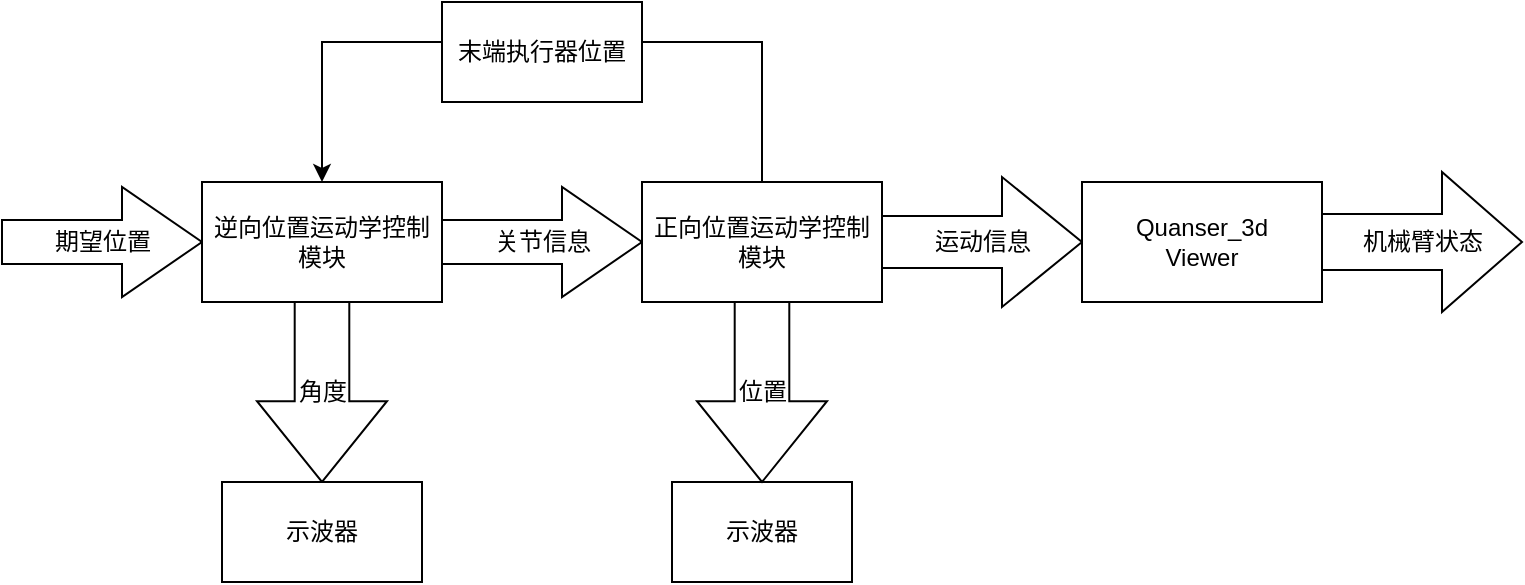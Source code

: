 <mxfile version="20.0.1" type="github">
  <diagram id="-0jsXU1VTWmk3NOjcXys" name="Page-1">
    <mxGraphModel dx="669" dy="701" grid="1" gridSize="10" guides="1" tooltips="1" connect="1" arrows="1" fold="1" page="1" pageScale="1" pageWidth="1169" pageHeight="1654" math="0" shadow="0">
      <root>
        <mxCell id="0" />
        <mxCell id="1" parent="0" />
        <mxCell id="-JPVt6Ou-QpjNSbj-48c-2" value="期望位置" style="html=1;shadow=0;dashed=0;align=center;verticalAlign=middle;shape=mxgraph.arrows2.arrow;dy=0.6;dx=40;notch=0;" vertex="1" parent="1">
          <mxGeometry x="80" y="172.5" width="100" height="55" as="geometry" />
        </mxCell>
        <mxCell id="-JPVt6Ou-QpjNSbj-48c-3" value="逆向位置运动学控制模块" style="rounded=0;whiteSpace=wrap;html=1;" vertex="1" parent="1">
          <mxGeometry x="180" y="170" width="120" height="60" as="geometry" />
        </mxCell>
        <mxCell id="-JPVt6Ou-QpjNSbj-48c-4" value="角度" style="html=1;shadow=0;dashed=0;align=center;verticalAlign=middle;shape=mxgraph.arrows2.arrow;dy=0.58;dx=40.4;direction=south;notch=0;" vertex="1" parent="1">
          <mxGeometry x="207.5" y="230" width="65" height="90" as="geometry" />
        </mxCell>
        <mxCell id="-JPVt6Ou-QpjNSbj-48c-5" value="示波器" style="rounded=0;whiteSpace=wrap;html=1;" vertex="1" parent="1">
          <mxGeometry x="190" y="320" width="100" height="50" as="geometry" />
        </mxCell>
        <mxCell id="-JPVt6Ou-QpjNSbj-48c-6" value="关节信息" style="html=1;shadow=0;dashed=0;align=center;verticalAlign=middle;shape=mxgraph.arrows2.arrow;dy=0.6;dx=40;notch=0;" vertex="1" parent="1">
          <mxGeometry x="300" y="172.5" width="100" height="55" as="geometry" />
        </mxCell>
        <mxCell id="-JPVt6Ou-QpjNSbj-48c-19" style="edgeStyle=orthogonalEdgeStyle;rounded=0;orthogonalLoop=1;jettySize=auto;html=1;entryX=0.5;entryY=0;entryDx=0;entryDy=0;" edge="1" parent="1" source="-JPVt6Ou-QpjNSbj-48c-7" target="-JPVt6Ou-QpjNSbj-48c-3">
          <mxGeometry relative="1" as="geometry">
            <Array as="points">
              <mxPoint x="460" y="100" />
              <mxPoint x="240" y="100" />
            </Array>
          </mxGeometry>
        </mxCell>
        <mxCell id="-JPVt6Ou-QpjNSbj-48c-7" value="正向位置运动学控制模块" style="rounded=0;whiteSpace=wrap;html=1;" vertex="1" parent="1">
          <mxGeometry x="400" y="170" width="120" height="60" as="geometry" />
        </mxCell>
        <mxCell id="-JPVt6Ou-QpjNSbj-48c-8" value="运动信息" style="html=1;shadow=0;dashed=0;align=center;verticalAlign=middle;shape=mxgraph.arrows2.arrow;dy=0.6;dx=40;notch=0;" vertex="1" parent="1">
          <mxGeometry x="520" y="167.5" width="100" height="65" as="geometry" />
        </mxCell>
        <mxCell id="-JPVt6Ou-QpjNSbj-48c-10" value="示波器" style="rounded=0;whiteSpace=wrap;html=1;" vertex="1" parent="1">
          <mxGeometry x="415" y="320" width="90" height="50" as="geometry" />
        </mxCell>
        <mxCell id="-JPVt6Ou-QpjNSbj-48c-11" value="Quanser_3d&lt;br&gt;Viewer" style="rounded=0;whiteSpace=wrap;html=1;" vertex="1" parent="1">
          <mxGeometry x="620" y="170" width="120" height="60" as="geometry" />
        </mxCell>
        <mxCell id="-JPVt6Ou-QpjNSbj-48c-12" value="机械臂状态" style="html=1;shadow=0;dashed=0;align=center;verticalAlign=middle;shape=mxgraph.arrows2.arrow;dy=0.6;dx=40;notch=0;" vertex="1" parent="1">
          <mxGeometry x="740" y="165" width="100" height="70" as="geometry" />
        </mxCell>
        <mxCell id="-JPVt6Ou-QpjNSbj-48c-16" value="位置" style="html=1;shadow=0;dashed=0;align=center;verticalAlign=middle;shape=mxgraph.arrows2.arrow;dy=0.58;dx=40.4;direction=south;notch=0;" vertex="1" parent="1">
          <mxGeometry x="427.5" y="230" width="65" height="90" as="geometry" />
        </mxCell>
        <mxCell id="-JPVt6Ou-QpjNSbj-48c-20" value="末端执行器位置" style="rounded=0;whiteSpace=wrap;html=1;" vertex="1" parent="1">
          <mxGeometry x="300" y="80" width="100" height="50" as="geometry" />
        </mxCell>
      </root>
    </mxGraphModel>
  </diagram>
</mxfile>
